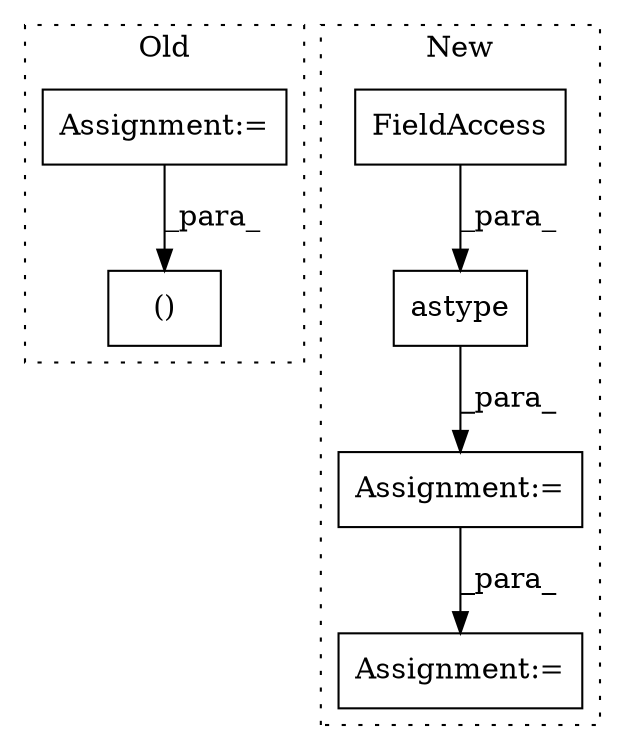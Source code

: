 digraph G {
subgraph cluster0 {
1 [label="()" a="106" s="2004" l="18" shape="box"];
6 [label="Assignment:=" a="7" s="1541" l="1" shape="box"];
label = "Old";
style="dotted";
}
subgraph cluster1 {
2 [label="astype" a="32" s="2040,2060" l="7,1" shape="box"];
3 [label="FieldAccess" a="22" s="2047" l="13" shape="box"];
4 [label="Assignment:=" a="7" s="2029" l="1" shape="box"];
5 [label="Assignment:=" a="7" s="2082" l="1" shape="box"];
label = "New";
style="dotted";
}
2 -> 4 [label="_para_"];
3 -> 2 [label="_para_"];
4 -> 5 [label="_para_"];
6 -> 1 [label="_para_"];
}